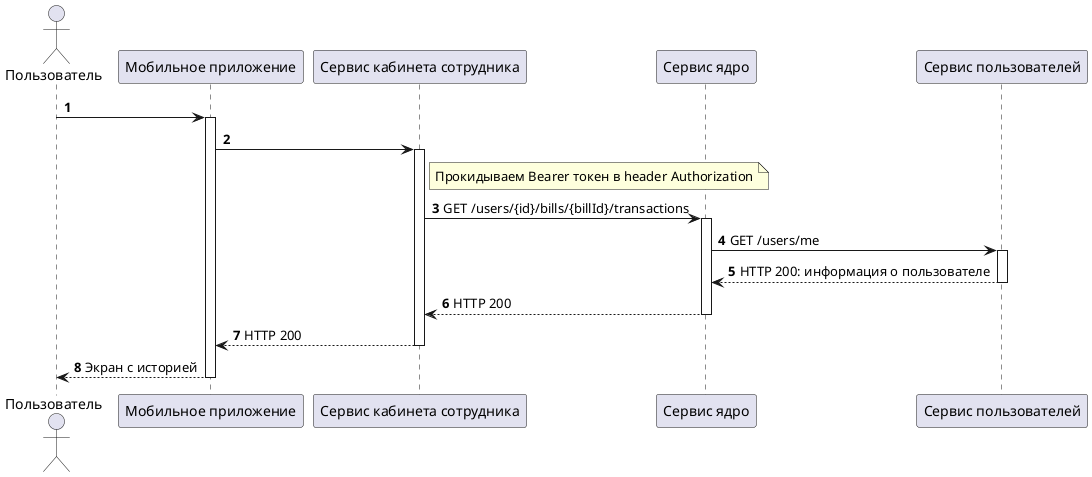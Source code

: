 @startuml
'https://plantuml.com/sequence-diagram

autonumber

actor "Пользователь" as User
participant "Мобильное приложение" as MobileApp
participant "Сервис кабинета сотрудника" as EmployerService
participant "Сервис ядро" as CoreService
participant "Сервис пользователей" as UserService

User -> MobileApp
activate MobileApp

    MobileApp -> EmployerService
    activate EmployerService

        note right EmployerService
        Прокидываем Bearer токен в header Authorization
        end note

        EmployerService -> CoreService: GET /users/{id}/bills/{billId}/transactions
        activate CoreService

            CoreService -> UserService: GET /users/me
            activate UserService
            return HTTP 200: информация о пользователе
        return HTTP 200
    return HTTP 200
return Экран с историей

@enduml